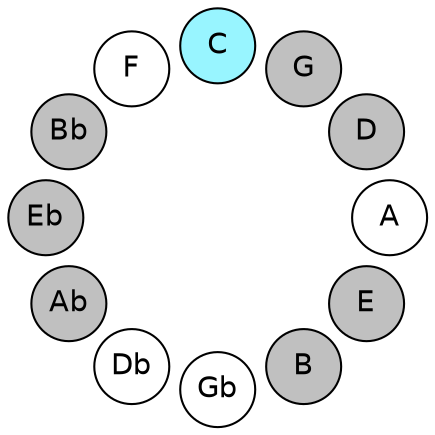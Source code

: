 
graph {

layout = circo;
mindist = .1

node [shape = circle, fontname = Helvetica, margin = 0, style = filled]
edge [style=invis]

subgraph 1 {
	E -- B -- Gb -- Db -- Ab -- Eb -- Bb -- F -- C -- G -- D -- A -- E
}

E [fillcolor = gray];
B [fillcolor = gray];
Gb [fillcolor = white];
Db [fillcolor = white];
Ab [fillcolor = gray];
Eb [fillcolor = gray];
Bb [fillcolor = gray];
F [fillcolor = white];
C [fillcolor = cadetblue1];
G [fillcolor = gray];
D [fillcolor = gray];
A [fillcolor = white];
}
